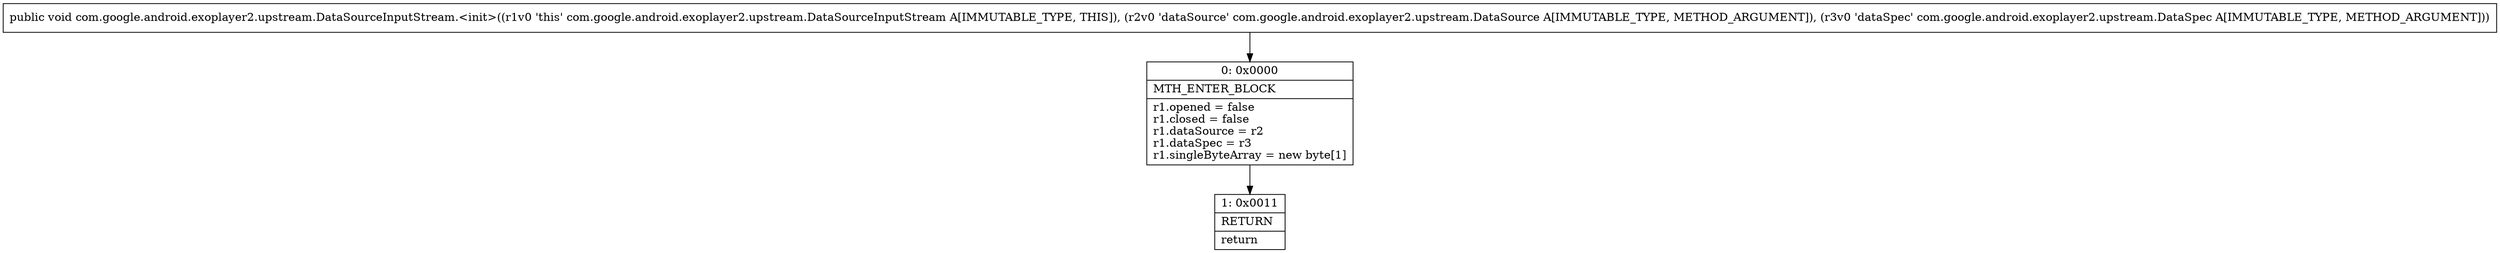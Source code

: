 digraph "CFG forcom.google.android.exoplayer2.upstream.DataSourceInputStream.\<init\>(Lcom\/google\/android\/exoplayer2\/upstream\/DataSource;Lcom\/google\/android\/exoplayer2\/upstream\/DataSpec;)V" {
Node_0 [shape=record,label="{0\:\ 0x0000|MTH_ENTER_BLOCK\l|r1.opened = false\lr1.closed = false\lr1.dataSource = r2\lr1.dataSpec = r3\lr1.singleByteArray = new byte[1]\l}"];
Node_1 [shape=record,label="{1\:\ 0x0011|RETURN\l|return\l}"];
MethodNode[shape=record,label="{public void com.google.android.exoplayer2.upstream.DataSourceInputStream.\<init\>((r1v0 'this' com.google.android.exoplayer2.upstream.DataSourceInputStream A[IMMUTABLE_TYPE, THIS]), (r2v0 'dataSource' com.google.android.exoplayer2.upstream.DataSource A[IMMUTABLE_TYPE, METHOD_ARGUMENT]), (r3v0 'dataSpec' com.google.android.exoplayer2.upstream.DataSpec A[IMMUTABLE_TYPE, METHOD_ARGUMENT])) }"];
MethodNode -> Node_0;
Node_0 -> Node_1;
}

